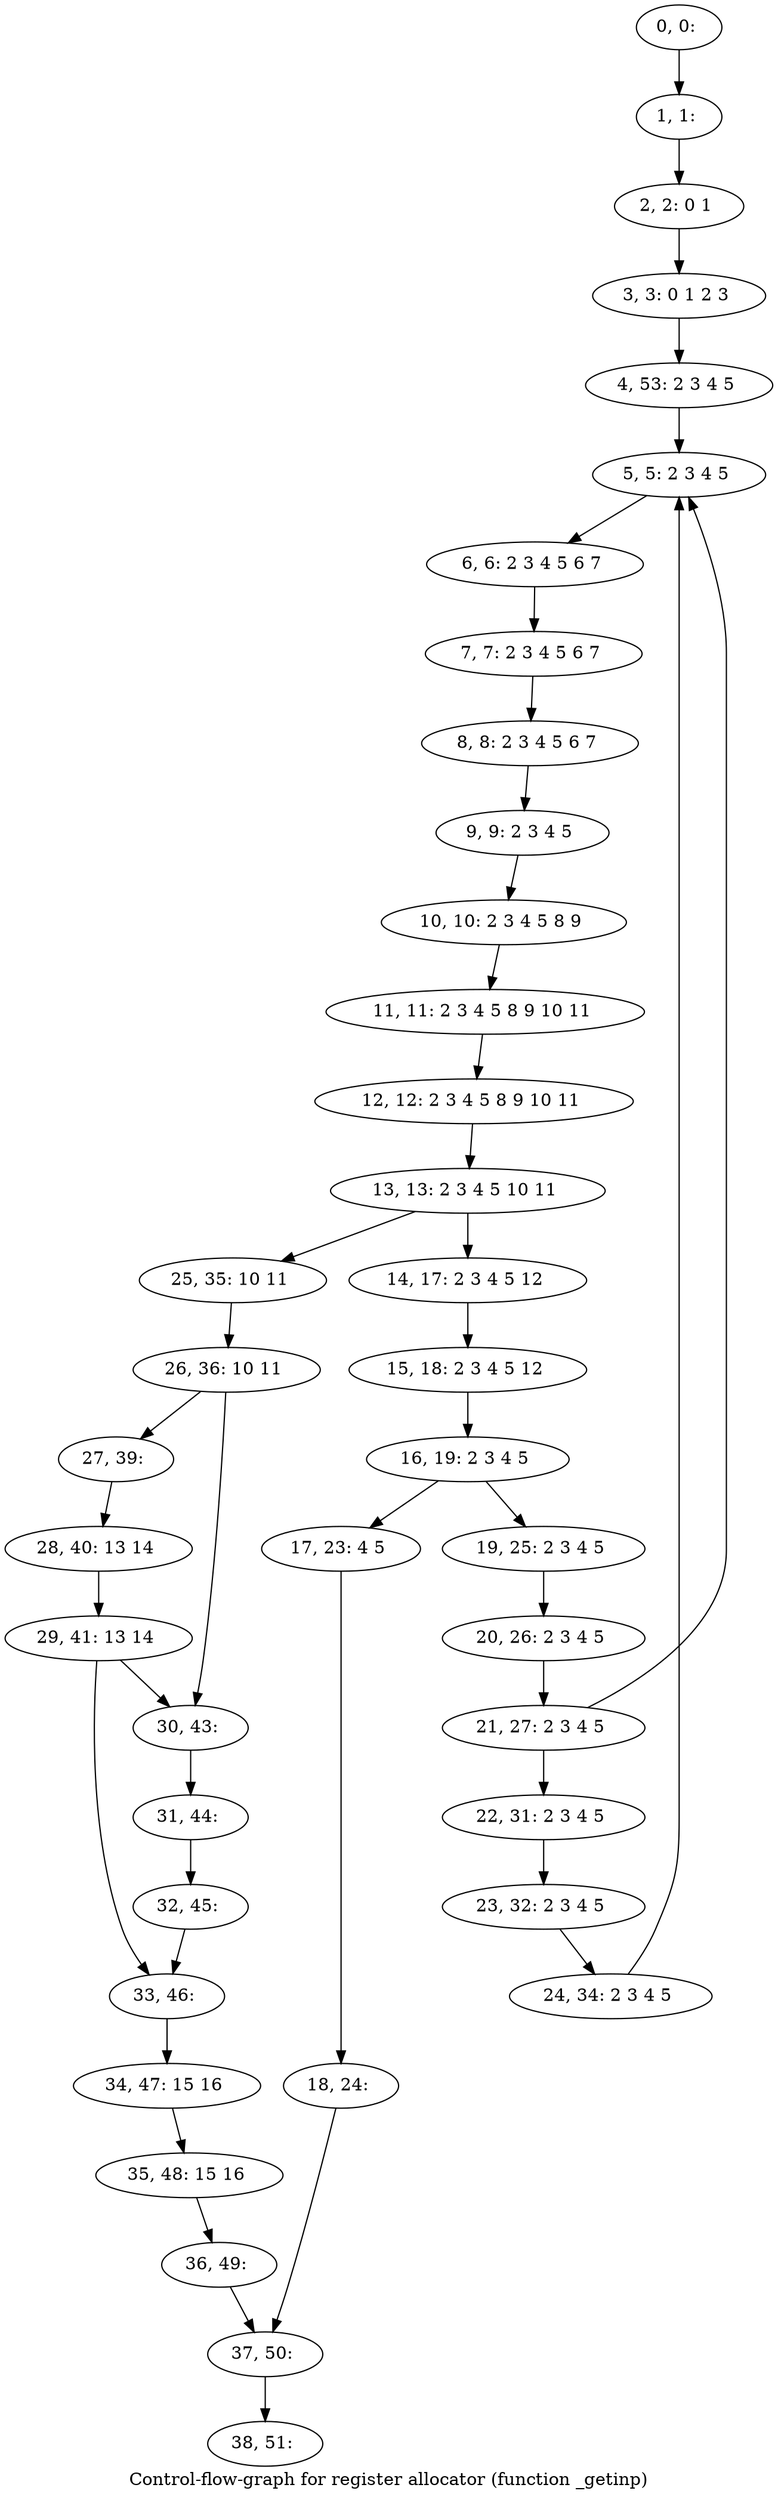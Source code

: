 digraph G {
graph [label="Control-flow-graph for register allocator (function _getinp)"]
0[label="0, 0: "];
1[label="1, 1: "];
2[label="2, 2: 0 1 "];
3[label="3, 3: 0 1 2 3 "];
4[label="4, 53: 2 3 4 5 "];
5[label="5, 5: 2 3 4 5 "];
6[label="6, 6: 2 3 4 5 6 7 "];
7[label="7, 7: 2 3 4 5 6 7 "];
8[label="8, 8: 2 3 4 5 6 7 "];
9[label="9, 9: 2 3 4 5 "];
10[label="10, 10: 2 3 4 5 8 9 "];
11[label="11, 11: 2 3 4 5 8 9 10 11 "];
12[label="12, 12: 2 3 4 5 8 9 10 11 "];
13[label="13, 13: 2 3 4 5 10 11 "];
14[label="14, 17: 2 3 4 5 12 "];
15[label="15, 18: 2 3 4 5 12 "];
16[label="16, 19: 2 3 4 5 "];
17[label="17, 23: 4 5 "];
18[label="18, 24: "];
19[label="19, 25: 2 3 4 5 "];
20[label="20, 26: 2 3 4 5 "];
21[label="21, 27: 2 3 4 5 "];
22[label="22, 31: 2 3 4 5 "];
23[label="23, 32: 2 3 4 5 "];
24[label="24, 34: 2 3 4 5 "];
25[label="25, 35: 10 11 "];
26[label="26, 36: 10 11 "];
27[label="27, 39: "];
28[label="28, 40: 13 14 "];
29[label="29, 41: 13 14 "];
30[label="30, 43: "];
31[label="31, 44: "];
32[label="32, 45: "];
33[label="33, 46: "];
34[label="34, 47: 15 16 "];
35[label="35, 48: 15 16 "];
36[label="36, 49: "];
37[label="37, 50: "];
38[label="38, 51: "];
0->1 ;
1->2 ;
2->3 ;
3->4 ;
4->5 ;
5->6 ;
6->7 ;
7->8 ;
8->9 ;
9->10 ;
10->11 ;
11->12 ;
12->13 ;
13->14 ;
13->25 ;
14->15 ;
15->16 ;
16->17 ;
16->19 ;
17->18 ;
18->37 ;
19->20 ;
20->21 ;
21->22 ;
21->5 ;
22->23 ;
23->24 ;
24->5 ;
25->26 ;
26->27 ;
26->30 ;
27->28 ;
28->29 ;
29->30 ;
29->33 ;
30->31 ;
31->32 ;
32->33 ;
33->34 ;
34->35 ;
35->36 ;
36->37 ;
37->38 ;
}
